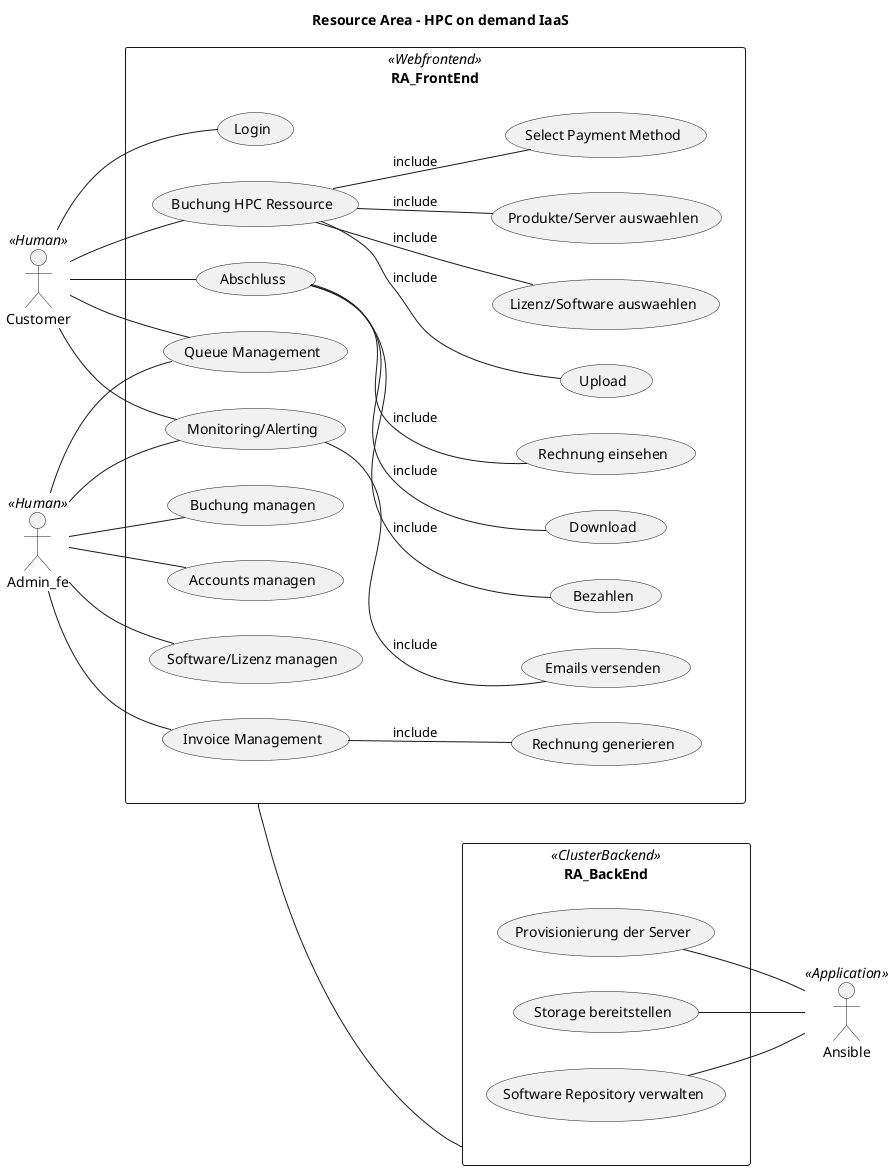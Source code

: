 @startuml
title "Resource Area - HPC on demand IaaS"

left to right direction

actor Customer <<Human>>
actor Admin_fe <<Human>>
actor Ansible as Admin_be <<Application>>

rectangle RA_BackEnd << ClusterBackend >>{
  usecase "Provisionierung der Server" as uc1ba
  usecase "Storage bereitstellen" as uc2ba
  usecase "Software Repository verwalten" as uc3ba
  (uc1ba) -- Admin_be
  (uc2ba) -- Admin_be
  (uc3ba) -- Admin_be

}


rectangle RA_FrontEnd << Webfrontend >>{
  usecase "Login" as fe_uc1
  Customer -- (fe_uc1)
   /'Admin_fe -- (fe_uc1)'/

  usecase "Buchung HPC Ressource" as fe_uc2
  Customer -- (fe_uc2)
  usecase "Upload" as fe_uc5
  usecase "Download" as fe_uc6
  usecase "Lizenz/Software auswaehlen" as fe_uc9
  usecase "Produkte/Server auswaehlen" as fe_uc4
  fe_uc2 -- (fe_uc5) :include
  fe_uc2 -- (fe_uc9) :include
  fe_uc2 -- (fe_uc4) :include
  fe_uc2 -- (fe_uc12) :include
  Customer -- (fe_uc8)

  usecase "Abschluss" as fe_uc13
  usecase "Rechnung einsehen" as fe_uc11a
  usecase "Bezahlen" as fe_uc11c
  Customer -- (fe_uc13)
  fe_uc13 -- (fe_uc6) :include
  fe_uc13 -- fe_uc11a :include
  fe_uc13 -- fe_uc11c :include


  usecase "Queue Management" as fe_uc20
  Customer -- fe_uc20
  Admin_fe -- fe_uc20
  usecase "Buchung managen" as fe_uc3
  Admin_fe -- (fe_uc3)
  usecase "Accounts managen" as fe_uc7
  Admin_fe -- (fe_uc7)
   /'Admin_fe -- (fe_uc4)'/

  usecase "Monitoring/Alerting" as fe_uc8
  usecase "Emails versenden" as fe_uc8a
  fe_uc8 -- fe_uc8a :include
   /'Customer -- fe_uc8'/
  Admin_fe -- fe_uc8
  usecase "Software/Lizenz managen" as fe_uc10
  Admin_fe -- fe_uc10
   /'fe_uc10 -- fe_uc9
  fe_uc2 -- fe_uc3'/
   /'fe_uc10 -- fe_uc9'/
  usecase "Invoice Management" as fe_uc11
  Admin_fe -- fe_uc11

  usecase "Rechnung generieren" as fe_uc11b

  fe_uc11 -- fe_uc11b :include
  usecase "Select Payment Method" as fe_uc12

}

RA_FrontEnd -- RA_BackEnd


 /'package'/

@enduml
